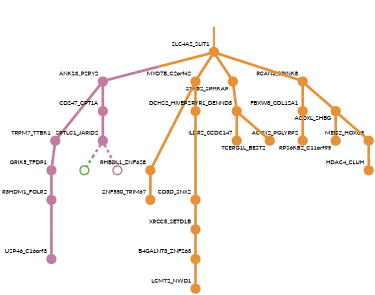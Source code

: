 strict digraph  {
graph[splines=false]; nodesep=0.7; rankdir=TB; ranksep=0.6; forcelabels=true; dpi=600; size=2.5;
0 [color="#e69138ff", fillcolor="#e69138ff", fixedsize=true, fontname=Lato, fontsize="12pt", height="0.25", label="", penwidth=3, shape=circle, style=filled, xlabel=SLC4A2_SLIT1];
6 [color="#c27ba0ff", fillcolor="#c27ba0ff", fixedsize=true, fontname=Lato, fontsize="12pt", height="0.25", label="", penwidth=3, shape=circle, style=filled, xlabel=ANKS3_P2RY2];
9 [color="#e69138ff", fillcolor="#e69138ff", fixedsize=true, fontname=Lato, fontsize="12pt", height="0.25", label="", penwidth=3, shape=circle, style=filled, xlabel=MYO7B_C2orf42];
10 [color="#e69138ff", fillcolor="#e69138ff", fixedsize=true, fontname=Lato, fontsize="12pt", height="0.25", label="", penwidth=3, shape=circle, style=filled, xlabel=STAB2_SPHKAP];
20 [color="#e69138ff", fillcolor="#e69138ff", fixedsize=true, fontname=Lato, fontsize="12pt", height="0.25", label="", penwidth=3, shape=circle, style=filled, xlabel=RCAN3_SPINK8];
1 [color="#e69138ff", fillcolor="#e69138ff", fixedsize=true, fontname=Lato, fontsize="12pt", height="0.25", label="", penwidth=3, shape=circle, style=filled, xlabel=RHBDL1_ZNF628];
26 [color="#e69138ff", fillcolor="#e69138ff", fixedsize=true, fontname=Lato, fontsize="12pt", height="0.25", label="", penwidth=3, shape=circle, style=filled, xlabel=ZNF550_TRIM67];
2 [color="#e69138ff", fillcolor="#e69138ff", fixedsize=true, fontname=Lato, fontsize="12pt", height="0.25", label="", penwidth=3, shape=circle, style=filled, xlabel=CD3D_SNX2];
11 [color="#e69138ff", fillcolor="#e69138ff", fixedsize=true, fontname=Lato, fontsize="12pt", height="0.25", label="", penwidth=3, shape=circle, style=filled, xlabel=XRCC5_SETD1B];
3 [color="#c27ba0ff", fillcolor="#c27ba0ff", fixedsize=true, fontname=Lato, fontsize="12pt", height="0.25", label="", penwidth=3, shape=circle, style=filled, xlabel=TRPM7_TTBK1];
18 [color="#c27ba0ff", fillcolor="#c27ba0ff", fixedsize=true, fontname=Lato, fontsize="12pt", height="0.25", label="", penwidth=3, shape=circle, style=filled, xlabel=GRIK5_TFDP1];
5 [color="#e69138ff", fillcolor="#e69138ff", fixedsize=true, fontname=Lato, fontsize="12pt", height="0.25", label="", penwidth=3, shape=circle, style=filled, xlabel=FBXW8_COL12A1];
23 [color="#e69138ff", fillcolor="#e69138ff", fixedsize=true, fontname=Lato, fontsize="12pt", height="0.25", label="", penwidth=3, shape=circle, style=filled, xlabel=ACTN2_PGLYRP2];
8 [color="#c27ba0ff", fillcolor="#c27ba0ff", fixedsize=true, fontname=Lato, fontsize="12pt", height="0.25", label="", penwidth=3, shape=circle, style=filled, xlabel=CD247_CPT1A];
7 [color="#e69138ff", fillcolor="#e69138ff", fixedsize=true, fontname=Lato, fontsize="12pt", height="0.25", label="", penwidth=3, shape=circle, style=filled, xlabel=RYR1_DENND3];
16 [color="#e69138ff", fillcolor="#e69138ff", fixedsize=true, fontname=Lato, fontsize="12pt", height="0.25", label="", penwidth=3, shape=circle, style=filled, xlabel=ILDR2_CCDC147];
24 [color="#e69138ff", fillcolor="#e69138ff", fixedsize=true, fontname=Lato, fontsize="12pt", height="0.25", label="", penwidth=3, shape=circle, style=filled, xlabel=TCERG1L_BEST2];
22 [color="#c27ba0ff", fillcolor="#c27ba0ff", fixedsize=true, fontname=Lato, fontsize="12pt", height="0.25", label="", penwidth=3, shape=circle, style=filled, xlabel=SPTLC1_JARID2];
15 [color="#e69138ff", fillcolor="#e69138ff", fixedsize=true, fontname=Lato, fontsize="12pt", height="0.25", label="", penwidth=3, shape=circle, style=filled, xlabel=DCHS2_HIVEP2];
19 [color="#e69138ff", fillcolor="#e69138ff", fixedsize=true, fontname=Lato, fontsize="12pt", height="0.25", label="", penwidth=3, shape=circle, style=filled, xlabel=B4GALNT3_ZNF263];
13 [color="#e69138ff", fillcolor="#e69138ff", fixedsize=true, fontname=Lato, fontsize="12pt", height="0.25", label="", penwidth=3, shape=circle, style=filled, xlabel=ACOXL_SHBG];
12 [color="#e69138ff", fillcolor="#e69138ff", fixedsize=true, fontname=Lato, fontsize="12pt", height="0.25", label="", penwidth=3, shape=circle, style=filled, xlabel=RPS6KB2_C11orf95];
21 [color="#e69138ff", fillcolor="#e69138ff", fixedsize=true, fontname=Lato, fontsize="12pt", height="0.25", label="", penwidth=3, shape=circle, style=filled, xlabel=MEIS2_HOXC5];
25 [color="#c27ba0ff", fillcolor="#c27ba0ff", fixedsize=true, fontname=Lato, fontsize="12pt", height="0.25", label="", penwidth=3, shape=circle, style=filled, xlabel=R3HDM1_FOLR2];
14 [color="#e69138ff", fillcolor="#e69138ff", fixedsize=true, fontname=Lato, fontsize="12pt", height="0.25", label="", penwidth=3, shape=circle, style=filled, xlabel=LCMT2_NWD1];
17 [color="#e69138ff", fillcolor="#e69138ff", fixedsize=true, fontname=Lato, fontsize="12pt", height="0.25", label="", penwidth=3, shape=circle, style=filled, xlabel=HDAC4_CLUH];
27 [color="#6aa84fff", fillcolor="#6aa84fff", fixedsize=true, fontname=Lato, fontsize="12pt", height="0.25", label="", penwidth=3, shape=circle, style=solid, xlabel=""];
28 [color="#c27ba0ff", fillcolor="#c27ba0ff", fixedsize=true, fontname=Lato, fontsize="12pt", height="0.25", label="", penwidth=3, shape=circle, style=solid, xlabel=""];
4 [color="#c27ba0ff", fillcolor="#c27ba0ff", fixedsize=true, fontname=Lato, fontsize="12pt", height="0.25", label="", penwidth=3, shape=circle, style=filled, xlabel=USP46_C16orf3];
normal [label="", penwidth=3, style=invis, xlabel=SLC4A2_SLIT1];
0 -> 6  [arrowsize=0, color="#e69138ff;0.5:#c27ba0ff", minlen="1.7032966613769531", penwidth="5.5", style=solid];
0 -> 9  [arrowsize=0, color="#e69138ff;0.5:#e69138ff", minlen="1.4395604133605957", penwidth="5.5", style=solid];
0 -> 10  [arrowsize=0, color="#e69138ff;0.5:#e69138ff", minlen="1.417582392692566", penwidth="5.5", style=solid];
0 -> 20  [arrowsize=0, color="#e69138ff;0.5:#e69138ff", minlen="1.197802186012268", penwidth="5.5", style=solid];
6 -> 3  [arrowsize=0, color="#c27ba0ff;0.5:#c27ba0ff", minlen="2.230769157409668", penwidth="5.5", style=solid];
6 -> 8  [arrowsize=0, color="#c27ba0ff;0.5:#c27ba0ff", minlen="1.4835164546966553", penwidth="5.5", style=solid];
9 -> 1  [arrowsize=0, color="#e69138ff;0.5:#e69138ff", minlen="3.0", penwidth="5.5", style=solid];
9 -> 15  [arrowsize=0, color="#e69138ff;0.5:#e69138ff", minlen="1.307692289352417", penwidth="5.5", style=solid];
10 -> 7  [arrowsize=0, color="#e69138ff;0.5:#e69138ff", minlen="1.5934066772460938", penwidth="5.5", style=solid];
20 -> 5  [arrowsize=0, color="#e69138ff;0.5:#e69138ff", minlen="1.7252748012542725", penwidth="5.5", style=solid];
20 -> 13  [arrowsize=0, color="#e69138ff;0.5:#e69138ff", minlen="1.3956043720245361", penwidth="5.5", style=solid];
1 -> 26  [arrowsize=0, color="#e69138ff;0.5:#e69138ff", minlen="1.109890103340149", penwidth="5.5", style=solid];
2 -> 11  [arrowsize=0, color="#e69138ff;0.5:#e69138ff", minlen="1.417582392692566", penwidth="5.5", style=solid];
11 -> 19  [arrowsize=0, color="#e69138ff;0.5:#e69138ff", minlen="1.2197802066802979", penwidth="5.5", style=solid];
3 -> 18  [arrowsize=0, color="#c27ba0ff;0.5:#c27ba0ff", minlen="1.2857142686843872", penwidth="5.5", style=solid];
18 -> 25  [arrowsize=0, color="#c27ba0ff;0.5:#c27ba0ff", minlen="1.109890103340149", penwidth="5.5", style=solid];
5 -> 23  [arrowsize=0, color="#e69138ff;0.5:#e69138ff", minlen="1.1318681240081787", penwidth="5.5", style=solid];
8 -> 22  [arrowsize=0, color="#c27ba0ff;0.5:#c27ba0ff", minlen="1.1318681240081787", penwidth="5.5", style=solid];
7 -> 16  [arrowsize=0, color="#e69138ff;0.5:#e69138ff", minlen="1.307692289352417", penwidth="5.5", style=solid];
7 -> 24  [arrowsize=0, color="#e69138ff;0.5:#e69138ff", minlen="1.1318681240081787", penwidth="5.5", style=solid];
22 -> 27  [arrowsize=0, color="#c27ba0ff;0.5:#6aa84fff", minlen="1.0549451112747192", penwidth=5, style=dashed];
22 -> 28  [arrowsize=0, color="#c27ba0ff;0.5:#c27ba0ff", minlen="1.0549451112747192", penwidth=5, style=dashed];
15 -> 2  [arrowsize=0, color="#e69138ff;0.5:#e69138ff", minlen="3.0", penwidth="5.5", style=solid];
19 -> 14  [arrowsize=0, color="#e69138ff;0.5:#e69138ff", minlen="1.307692289352417", penwidth="5.5", style=solid];
13 -> 12  [arrowsize=0, color="#e69138ff;0.5:#e69138ff", minlen="1.3956043720245361", penwidth="5.5", style=solid];
13 -> 21  [arrowsize=0, color="#e69138ff;0.5:#e69138ff", minlen="1.1758241653442383", penwidth="5.5", style=solid];
21 -> 17  [arrowsize=0, color="#e69138ff;0.5:#e69138ff", minlen="1.2857142686843872", penwidth="5.5", style=solid];
25 -> 4  [arrowsize=0, color="#c27ba0ff;0.5:#c27ba0ff", minlen="2.0329670906066895", penwidth="5.5", style=solid];
normal -> 0  [arrowsize=0, color="#e69138ff", label="", penwidth=4, style=solid];
}

